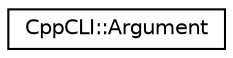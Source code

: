 digraph "Graphical Class Hierarchy"
{
 // LATEX_PDF_SIZE
  edge [fontname="Helvetica",fontsize="10",labelfontname="Helvetica",labelfontsize="10"];
  node [fontname="Helvetica",fontsize="10",shape=record];
  rankdir="LR";
  Node0 [label="CppCLI::Argument",height=0.2,width=0.4,color="black", fillcolor="white", style="filled",URL="$structCppCLI_1_1Argument.html",tooltip=" "];
}
